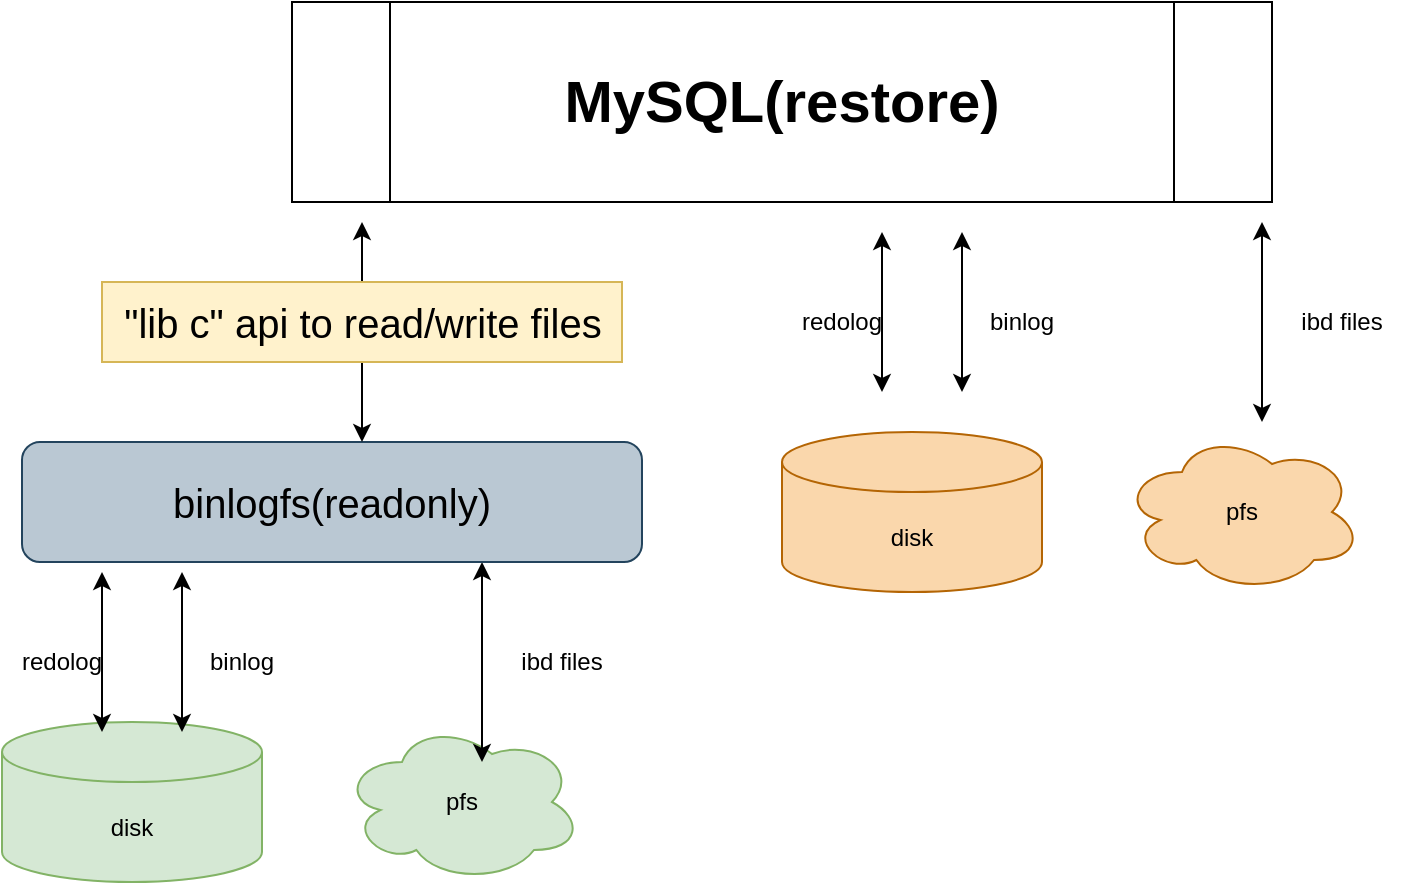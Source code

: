 <mxfile version="20.3.2" type="github">
  <diagram id="JDAgu7CtYTzbDPVyKARE" name="Page-1">
    <mxGraphModel dx="1422" dy="697" grid="1" gridSize="10" guides="1" tooltips="1" connect="1" arrows="1" fold="1" page="1" pageScale="1" pageWidth="3300" pageHeight="4681" math="0" shadow="0">
      <root>
        <mxCell id="0" />
        <mxCell id="1" parent="0" />
        <mxCell id="5B7Q1g4kLcetVFQa_htC-34" value="disk" style="shape=cylinder3;whiteSpace=wrap;html=1;boundedLbl=1;backgroundOutline=1;size=15;fillColor=#d5e8d4;strokeColor=#82b366;" vertex="1" parent="1">
          <mxGeometry x="40" y="1080" width="130" height="80" as="geometry" />
        </mxCell>
        <mxCell id="5B7Q1g4kLcetVFQa_htC-35" value="&lt;b style=&quot;line-height: 1.6;&quot;&gt;&lt;font style=&quot;font-size: 29px;&quot;&gt;MySQL(restore)&lt;/font&gt;&lt;/b&gt;" style="shape=process;whiteSpace=wrap;html=1;backgroundOutline=1;" vertex="1" parent="1">
          <mxGeometry x="185" y="720" width="490" height="100" as="geometry" />
        </mxCell>
        <mxCell id="5B7Q1g4kLcetVFQa_htC-36" value="" style="endArrow=classic;startArrow=classic;html=1;rounded=0;" edge="1" parent="1">
          <mxGeometry width="50" height="50" relative="1" as="geometry">
            <mxPoint x="90" y="1085" as="sourcePoint" />
            <mxPoint x="90" y="1005" as="targetPoint" />
          </mxGeometry>
        </mxCell>
        <mxCell id="5B7Q1g4kLcetVFQa_htC-37" value="redolog" style="text;html=1;strokeColor=none;fillColor=none;align=center;verticalAlign=middle;whiteSpace=wrap;rounded=0;" vertex="1" parent="1">
          <mxGeometry x="40" y="1035" width="60" height="30" as="geometry" />
        </mxCell>
        <mxCell id="5B7Q1g4kLcetVFQa_htC-38" value="" style="endArrow=classic;startArrow=classic;html=1;rounded=0;" edge="1" parent="1">
          <mxGeometry width="50" height="50" relative="1" as="geometry">
            <mxPoint x="130" y="1085" as="sourcePoint" />
            <mxPoint x="130" y="1005" as="targetPoint" />
          </mxGeometry>
        </mxCell>
        <mxCell id="5B7Q1g4kLcetVFQa_htC-39" value="binlog" style="text;html=1;strokeColor=none;fillColor=none;align=center;verticalAlign=middle;whiteSpace=wrap;rounded=0;" vertex="1" parent="1">
          <mxGeometry x="130" y="1035" width="60" height="30" as="geometry" />
        </mxCell>
        <mxCell id="5B7Q1g4kLcetVFQa_htC-40" value="pfs" style="ellipse;shape=cloud;whiteSpace=wrap;html=1;fillColor=#d5e8d4;strokeColor=#82b366;" vertex="1" parent="1">
          <mxGeometry x="210" y="1080" width="120" height="80" as="geometry" />
        </mxCell>
        <mxCell id="5B7Q1g4kLcetVFQa_htC-41" value="" style="endArrow=classic;startArrow=classic;html=1;rounded=0;" edge="1" parent="1">
          <mxGeometry width="50" height="50" relative="1" as="geometry">
            <mxPoint x="280" y="1100" as="sourcePoint" />
            <mxPoint x="280" y="1000" as="targetPoint" />
          </mxGeometry>
        </mxCell>
        <mxCell id="5B7Q1g4kLcetVFQa_htC-42" value="ibd files" style="text;html=1;strokeColor=none;fillColor=none;align=center;verticalAlign=middle;whiteSpace=wrap;rounded=0;" vertex="1" parent="1">
          <mxGeometry x="290" y="1035" width="60" height="30" as="geometry" />
        </mxCell>
        <mxCell id="5B7Q1g4kLcetVFQa_htC-50" value="binlogfs(readonly)" style="rounded=1;whiteSpace=wrap;html=1;fontSize=20;fillColor=#bac8d3;strokeColor=#23445d;" vertex="1" parent="1">
          <mxGeometry x="50" y="940" width="310" height="60" as="geometry" />
        </mxCell>
        <mxCell id="5B7Q1g4kLcetVFQa_htC-51" value="" style="endArrow=classic;startArrow=classic;html=1;rounded=0;fontSize=20;" edge="1" parent="1">
          <mxGeometry width="50" height="50" relative="1" as="geometry">
            <mxPoint x="220" y="940" as="sourcePoint" />
            <mxPoint x="220" y="830" as="targetPoint" />
            <Array as="points">
              <mxPoint x="220" y="880" />
            </Array>
          </mxGeometry>
        </mxCell>
        <mxCell id="5B7Q1g4kLcetVFQa_htC-52" value="&quot;lib c&quot; api to read/write files" style="text;html=1;align=center;verticalAlign=middle;resizable=0;points=[];autosize=1;strokeColor=#d6b656;fillColor=#fff2cc;fontSize=20;" vertex="1" parent="1">
          <mxGeometry x="90" y="860" width="260" height="40" as="geometry" />
        </mxCell>
        <mxCell id="5B7Q1g4kLcetVFQa_htC-54" value="disk" style="shape=cylinder3;whiteSpace=wrap;html=1;boundedLbl=1;backgroundOutline=1;size=15;fillColor=#fad7ac;strokeColor=#b46504;" vertex="1" parent="1">
          <mxGeometry x="430" y="935" width="130" height="80" as="geometry" />
        </mxCell>
        <mxCell id="5B7Q1g4kLcetVFQa_htC-55" value="" style="endArrow=classic;startArrow=classic;html=1;rounded=0;" edge="1" parent="1">
          <mxGeometry width="50" height="50" relative="1" as="geometry">
            <mxPoint x="480" y="915" as="sourcePoint" />
            <mxPoint x="480" y="835" as="targetPoint" />
          </mxGeometry>
        </mxCell>
        <mxCell id="5B7Q1g4kLcetVFQa_htC-56" value="redolog" style="text;html=1;strokeColor=none;fillColor=none;align=center;verticalAlign=middle;whiteSpace=wrap;rounded=0;" vertex="1" parent="1">
          <mxGeometry x="430" y="865" width="60" height="30" as="geometry" />
        </mxCell>
        <mxCell id="5B7Q1g4kLcetVFQa_htC-57" value="" style="endArrow=classic;startArrow=classic;html=1;rounded=0;" edge="1" parent="1">
          <mxGeometry width="50" height="50" relative="1" as="geometry">
            <mxPoint x="520" y="915" as="sourcePoint" />
            <mxPoint x="520" y="835" as="targetPoint" />
          </mxGeometry>
        </mxCell>
        <mxCell id="5B7Q1g4kLcetVFQa_htC-58" value="binlog" style="text;html=1;strokeColor=none;fillColor=none;align=center;verticalAlign=middle;whiteSpace=wrap;rounded=0;" vertex="1" parent="1">
          <mxGeometry x="520" y="865" width="60" height="30" as="geometry" />
        </mxCell>
        <mxCell id="5B7Q1g4kLcetVFQa_htC-59" value="pfs" style="ellipse;shape=cloud;whiteSpace=wrap;html=1;fillColor=#fad7ac;strokeColor=#b46504;" vertex="1" parent="1">
          <mxGeometry x="600" y="935" width="120" height="80" as="geometry" />
        </mxCell>
        <mxCell id="5B7Q1g4kLcetVFQa_htC-60" value="" style="endArrow=classic;startArrow=classic;html=1;rounded=0;" edge="1" parent="1">
          <mxGeometry width="50" height="50" relative="1" as="geometry">
            <mxPoint x="670" y="930" as="sourcePoint" />
            <mxPoint x="670" y="830" as="targetPoint" />
          </mxGeometry>
        </mxCell>
        <mxCell id="5B7Q1g4kLcetVFQa_htC-61" value="ibd files" style="text;html=1;strokeColor=none;fillColor=none;align=center;verticalAlign=middle;whiteSpace=wrap;rounded=0;" vertex="1" parent="1">
          <mxGeometry x="680" y="865" width="60" height="30" as="geometry" />
        </mxCell>
      </root>
    </mxGraphModel>
  </diagram>
</mxfile>
